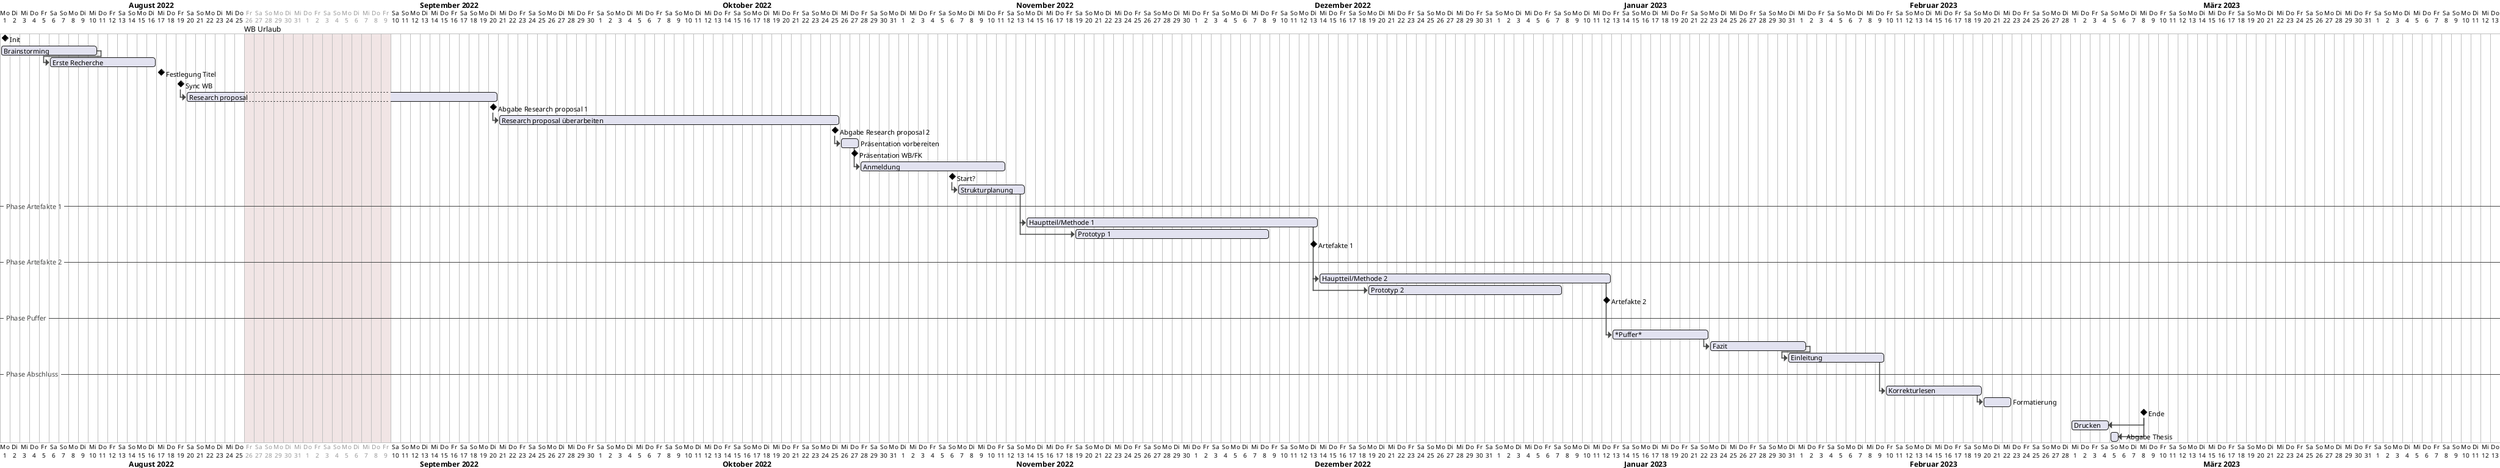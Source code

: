 @startgantt
' project settings
Project starts 2022-08-01
printscale daily

language de
!theme vibrant

%date("yyyy-MM-dd") is colored in salmon

' General milestones
[Init] happens at 2022-08-01

' General dates
2022-08-26 to 2022-09-09 is closed and are named [WB Urlaub]

'task duration
[Brainstorming] lasts 10 days

' task start
[Brainstorming] starts 2022-08-01
[Erste Recherche] starts 5 days before [Brainstorming]'s end 

' task end
[Erste Recherche] ends at 2022-08-16 
[Festlegung Titel] happens 1 day after [Erste Recherche]´s end 
[Sync WB] happens at 2022-08-19
[Research proposal] starts at [Sync WB]'s end and ends at 2022-09-20

' tasks
[Abgabe Research proposal 1] happens after [Research proposal]´s end
[Research proposal überarbeiten] starts at [Abgabe Research proposal 1]´s end
[Research proposal überarbeiten] ends at 2022-10-25
[Abgabe Research proposal 2] happens after [Research proposal überarbeiten]´s end
[Präsentation vorbereiten] starts at [Abgabe Research proposal 2]´s end
[Präsentation vorbereiten] ends at 2022-10-27
[Präsentation WB/FK] happens after [Präsentation vorbereiten]´s end


[Anmeldung] starts at [Präsentation vorbereiten]'s end and lasts 15 days

[Start?] happens 5 days before [Anmeldung]´s end 


' thesis parts


[Strukturplanung] starts at [Start?]´s end
[Strukturplanung] lasts 7 days

-- Phase Artefakte 1 --

[Hauptteil/Methode 1] starts at [Strukturplanung]'s end 
[Hauptteil/Methode 1] lasts 30 days

[Prototyp 1] starts 5 days after [Hauptteil/Methode 1]´s start 
[Prototyp 1] lasts 20 days

[Artefakte 1] happens at [Hauptteil/Methode 1]´s end

-- Phase Artefakte 2 --

[Hauptteil/Methode 2] starts at [Hauptteil/Methode 1]'s end 
[Hauptteil/Methode 2] lasts 30 days

[Prototyp 2] starts 5 days after [Hauptteil/Methode 2]´s start 
[Prototyp 2] lasts 20 days

[Artefakte 2] happens at [Hauptteil/Methode 2]´s end

-- Phase Puffer --

[*Puffer*] starts at [Hauptteil/Methode 2]´s end
[*Puffer*] lasts 10 days

[Fazit] starts at [*Puffer*]´s end
[Fazit] lasts 10 days

[Einleitung] starts 2 days before [Fazit]´s end
[Einleitung] lasts 10 days

-- Phase Abschluss --

[Korrekturlesen] starts after [Einleitung]´s end
[Korrekturlesen] lasts 10 days

[Formatierung] starts after [Korrekturlesen]´s end
[Formatierung] lasts 3 days

[Ende] happens 122 days after [Start?]'s end
[Drucken] ends 3 days before [Ende]´s start
[Drucken] lasts 4 days

[Abgabe Thesis] ends 2 days before [Ende]´s start
'[Kolloquium]






@endgantt
